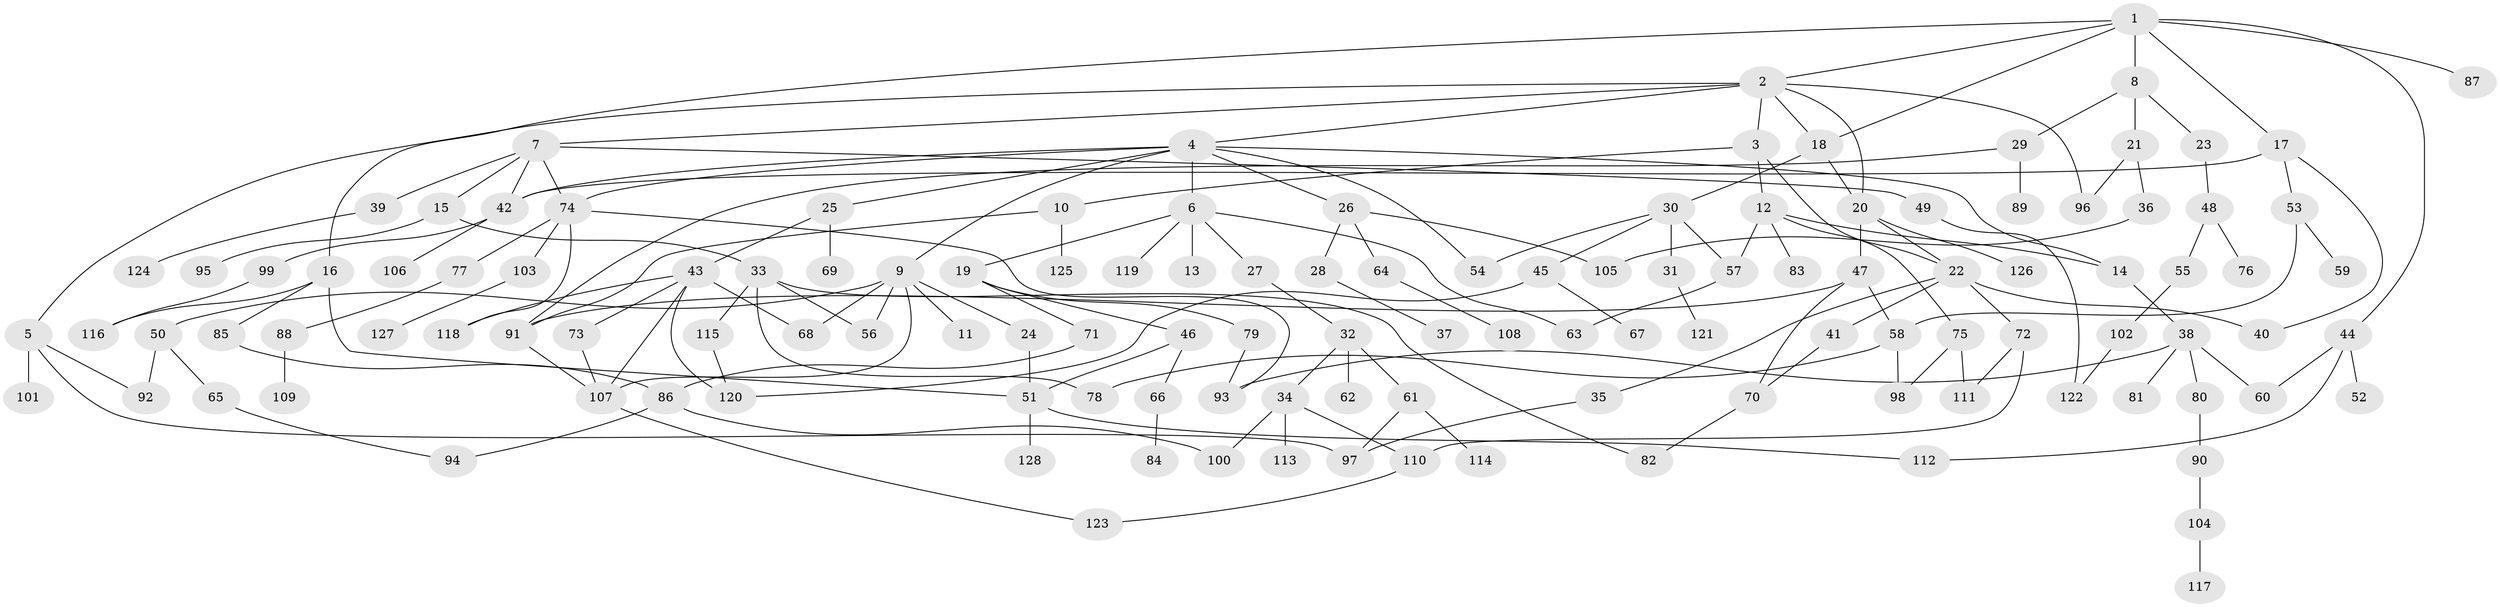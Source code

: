 // coarse degree distribution, {9: 0.024390243902439025, 7: 0.024390243902439025, 4: 0.15853658536585366, 3: 0.15853658536585366, 6: 0.0975609756097561, 1: 0.24390243902439024, 2: 0.25609756097560976, 5: 0.036585365853658534}
// Generated by graph-tools (version 1.1) at 2025/51/02/27/25 19:51:39]
// undirected, 128 vertices, 172 edges
graph export_dot {
graph [start="1"]
  node [color=gray90,style=filled];
  1;
  2;
  3;
  4;
  5;
  6;
  7;
  8;
  9;
  10;
  11;
  12;
  13;
  14;
  15;
  16;
  17;
  18;
  19;
  20;
  21;
  22;
  23;
  24;
  25;
  26;
  27;
  28;
  29;
  30;
  31;
  32;
  33;
  34;
  35;
  36;
  37;
  38;
  39;
  40;
  41;
  42;
  43;
  44;
  45;
  46;
  47;
  48;
  49;
  50;
  51;
  52;
  53;
  54;
  55;
  56;
  57;
  58;
  59;
  60;
  61;
  62;
  63;
  64;
  65;
  66;
  67;
  68;
  69;
  70;
  71;
  72;
  73;
  74;
  75;
  76;
  77;
  78;
  79;
  80;
  81;
  82;
  83;
  84;
  85;
  86;
  87;
  88;
  89;
  90;
  91;
  92;
  93;
  94;
  95;
  96;
  97;
  98;
  99;
  100;
  101;
  102;
  103;
  104;
  105;
  106;
  107;
  108;
  109;
  110;
  111;
  112;
  113;
  114;
  115;
  116;
  117;
  118;
  119;
  120;
  121;
  122;
  123;
  124;
  125;
  126;
  127;
  128;
  1 -- 2;
  1 -- 8;
  1 -- 16;
  1 -- 17;
  1 -- 18;
  1 -- 44;
  1 -- 87;
  2 -- 3;
  2 -- 4;
  2 -- 5;
  2 -- 7;
  2 -- 20;
  2 -- 18;
  2 -- 96;
  3 -- 10;
  3 -- 12;
  3 -- 22;
  4 -- 6;
  4 -- 9;
  4 -- 14;
  4 -- 25;
  4 -- 26;
  4 -- 54;
  4 -- 74;
  4 -- 42;
  5 -- 101;
  5 -- 92;
  5 -- 97;
  6 -- 13;
  6 -- 19;
  6 -- 27;
  6 -- 63;
  6 -- 119;
  7 -- 15;
  7 -- 39;
  7 -- 49;
  7 -- 74;
  7 -- 42;
  8 -- 21;
  8 -- 23;
  8 -- 29;
  9 -- 11;
  9 -- 24;
  9 -- 50;
  9 -- 56;
  9 -- 68;
  9 -- 107;
  10 -- 91;
  10 -- 125;
  12 -- 57;
  12 -- 75;
  12 -- 83;
  12 -- 14;
  14 -- 38;
  15 -- 33;
  15 -- 95;
  16 -- 51;
  16 -- 85;
  16 -- 116;
  17 -- 42;
  17 -- 53;
  17 -- 40;
  18 -- 30;
  18 -- 20;
  19 -- 46;
  19 -- 71;
  19 -- 79;
  20 -- 47;
  20 -- 126;
  20 -- 22;
  21 -- 36;
  21 -- 96;
  22 -- 35;
  22 -- 40;
  22 -- 41;
  22 -- 72;
  23 -- 48;
  24 -- 51;
  25 -- 43;
  25 -- 69;
  26 -- 28;
  26 -- 64;
  26 -- 105;
  27 -- 32;
  28 -- 37;
  29 -- 89;
  29 -- 91;
  30 -- 31;
  30 -- 45;
  30 -- 54;
  30 -- 57;
  31 -- 121;
  32 -- 34;
  32 -- 61;
  32 -- 62;
  33 -- 78;
  33 -- 82;
  33 -- 115;
  33 -- 56;
  34 -- 110;
  34 -- 113;
  34 -- 100;
  35 -- 97;
  36 -- 105;
  38 -- 80;
  38 -- 81;
  38 -- 93;
  38 -- 60;
  39 -- 124;
  41 -- 70;
  42 -- 99;
  42 -- 106;
  43 -- 73;
  43 -- 118;
  43 -- 120;
  43 -- 107;
  43 -- 68;
  44 -- 52;
  44 -- 60;
  44 -- 112;
  45 -- 67;
  45 -- 120;
  46 -- 66;
  46 -- 51;
  47 -- 58;
  47 -- 70;
  47 -- 91;
  48 -- 55;
  48 -- 76;
  49 -- 122;
  50 -- 65;
  50 -- 92;
  51 -- 112;
  51 -- 128;
  53 -- 59;
  53 -- 58;
  55 -- 102;
  57 -- 63;
  58 -- 78;
  58 -- 98;
  61 -- 97;
  61 -- 114;
  64 -- 108;
  65 -- 94;
  66 -- 84;
  70 -- 82;
  71 -- 86;
  72 -- 111;
  72 -- 110;
  73 -- 107;
  74 -- 77;
  74 -- 103;
  74 -- 93;
  74 -- 118;
  75 -- 98;
  75 -- 111;
  77 -- 88;
  79 -- 93;
  80 -- 90;
  85 -- 86;
  86 -- 94;
  86 -- 100;
  88 -- 109;
  90 -- 104;
  91 -- 107;
  99 -- 116;
  102 -- 122;
  103 -- 127;
  104 -- 117;
  107 -- 123;
  110 -- 123;
  115 -- 120;
}
